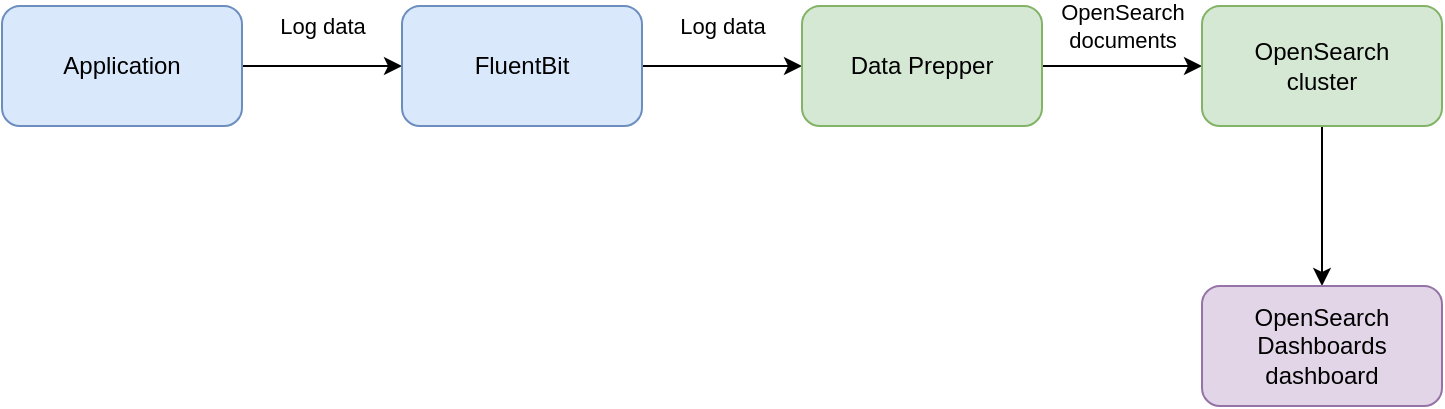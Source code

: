 <mxfile version="13.6.2" type="device"><diagram id="raLMG7nUvYtrXQTlhIq5" name="Page-1"><mxGraphModel dx="946" dy="680" grid="1" gridSize="10" guides="1" tooltips="1" connect="1" arrows="1" fold="1" page="1" pageScale="1" pageWidth="1100" pageHeight="850" math="0" shadow="0"><root><mxCell id="0"/><mxCell id="1" parent="0"/><mxCell id="X-fumK0pkt4b0meEx_DG-3" value="Log data" style="edgeStyle=orthogonalEdgeStyle;rounded=0;orthogonalLoop=1;jettySize=auto;html=1;" edge="1" parent="1" source="X-fumK0pkt4b0meEx_DG-1" target="X-fumK0pkt4b0meEx_DG-2"><mxGeometry y="20" relative="1" as="geometry"><mxPoint as="offset"/></mxGeometry></mxCell><mxCell id="X-fumK0pkt4b0meEx_DG-1" value="Application" style="rounded=1;whiteSpace=wrap;html=1;fillColor=#dae8fc;strokeColor=#6c8ebf;" vertex="1" parent="1"><mxGeometry x="220" y="210" width="120" height="60" as="geometry"/></mxCell><mxCell id="X-fumK0pkt4b0meEx_DG-5" value="Log data" style="edgeStyle=orthogonalEdgeStyle;rounded=0;orthogonalLoop=1;jettySize=auto;html=1;" edge="1" parent="1" source="X-fumK0pkt4b0meEx_DG-2" target="X-fumK0pkt4b0meEx_DG-4"><mxGeometry y="20" relative="1" as="geometry"><mxPoint as="offset"/></mxGeometry></mxCell><mxCell id="X-fumK0pkt4b0meEx_DG-2" value="FluentBit" style="whiteSpace=wrap;html=1;rounded=1;fillColor=#dae8fc;strokeColor=#6c8ebf;" vertex="1" parent="1"><mxGeometry x="420" y="210" width="120" height="60" as="geometry"/></mxCell><mxCell id="X-fumK0pkt4b0meEx_DG-7" value="OpenSearch&lt;br&gt;documents" style="edgeStyle=orthogonalEdgeStyle;rounded=0;orthogonalLoop=1;jettySize=auto;html=1;" edge="1" parent="1" source="X-fumK0pkt4b0meEx_DG-4" target="X-fumK0pkt4b0meEx_DG-6"><mxGeometry y="20" relative="1" as="geometry"><mxPoint as="offset"/></mxGeometry></mxCell><mxCell id="X-fumK0pkt4b0meEx_DG-4" value="Data Prepper" style="whiteSpace=wrap;html=1;rounded=1;fillColor=#d5e8d4;strokeColor=#82b366;" vertex="1" parent="1"><mxGeometry x="620" y="210" width="120" height="60" as="geometry"/></mxCell><mxCell id="X-fumK0pkt4b0meEx_DG-9" value="" style="edgeStyle=orthogonalEdgeStyle;rounded=0;orthogonalLoop=1;jettySize=auto;html=1;" edge="1" parent="1" source="X-fumK0pkt4b0meEx_DG-6" target="X-fumK0pkt4b0meEx_DG-8"><mxGeometry relative="1" as="geometry"/></mxCell><mxCell id="X-fumK0pkt4b0meEx_DG-6" value="OpenSearch&lt;br&gt;cluster" style="whiteSpace=wrap;html=1;rounded=1;fillColor=#d5e8d4;strokeColor=#82b366;" vertex="1" parent="1"><mxGeometry x="820" y="210" width="120" height="60" as="geometry"/></mxCell><mxCell id="X-fumK0pkt4b0meEx_DG-8" value="OpenSearch Dashboards&lt;br&gt;dashboard" style="whiteSpace=wrap;html=1;rounded=1;fillColor=#e1d5e7;strokeColor=#9673a6;" vertex="1" parent="1"><mxGeometry x="820" y="350" width="120" height="60" as="geometry"/></mxCell></root></mxGraphModel></diagram></mxfile>